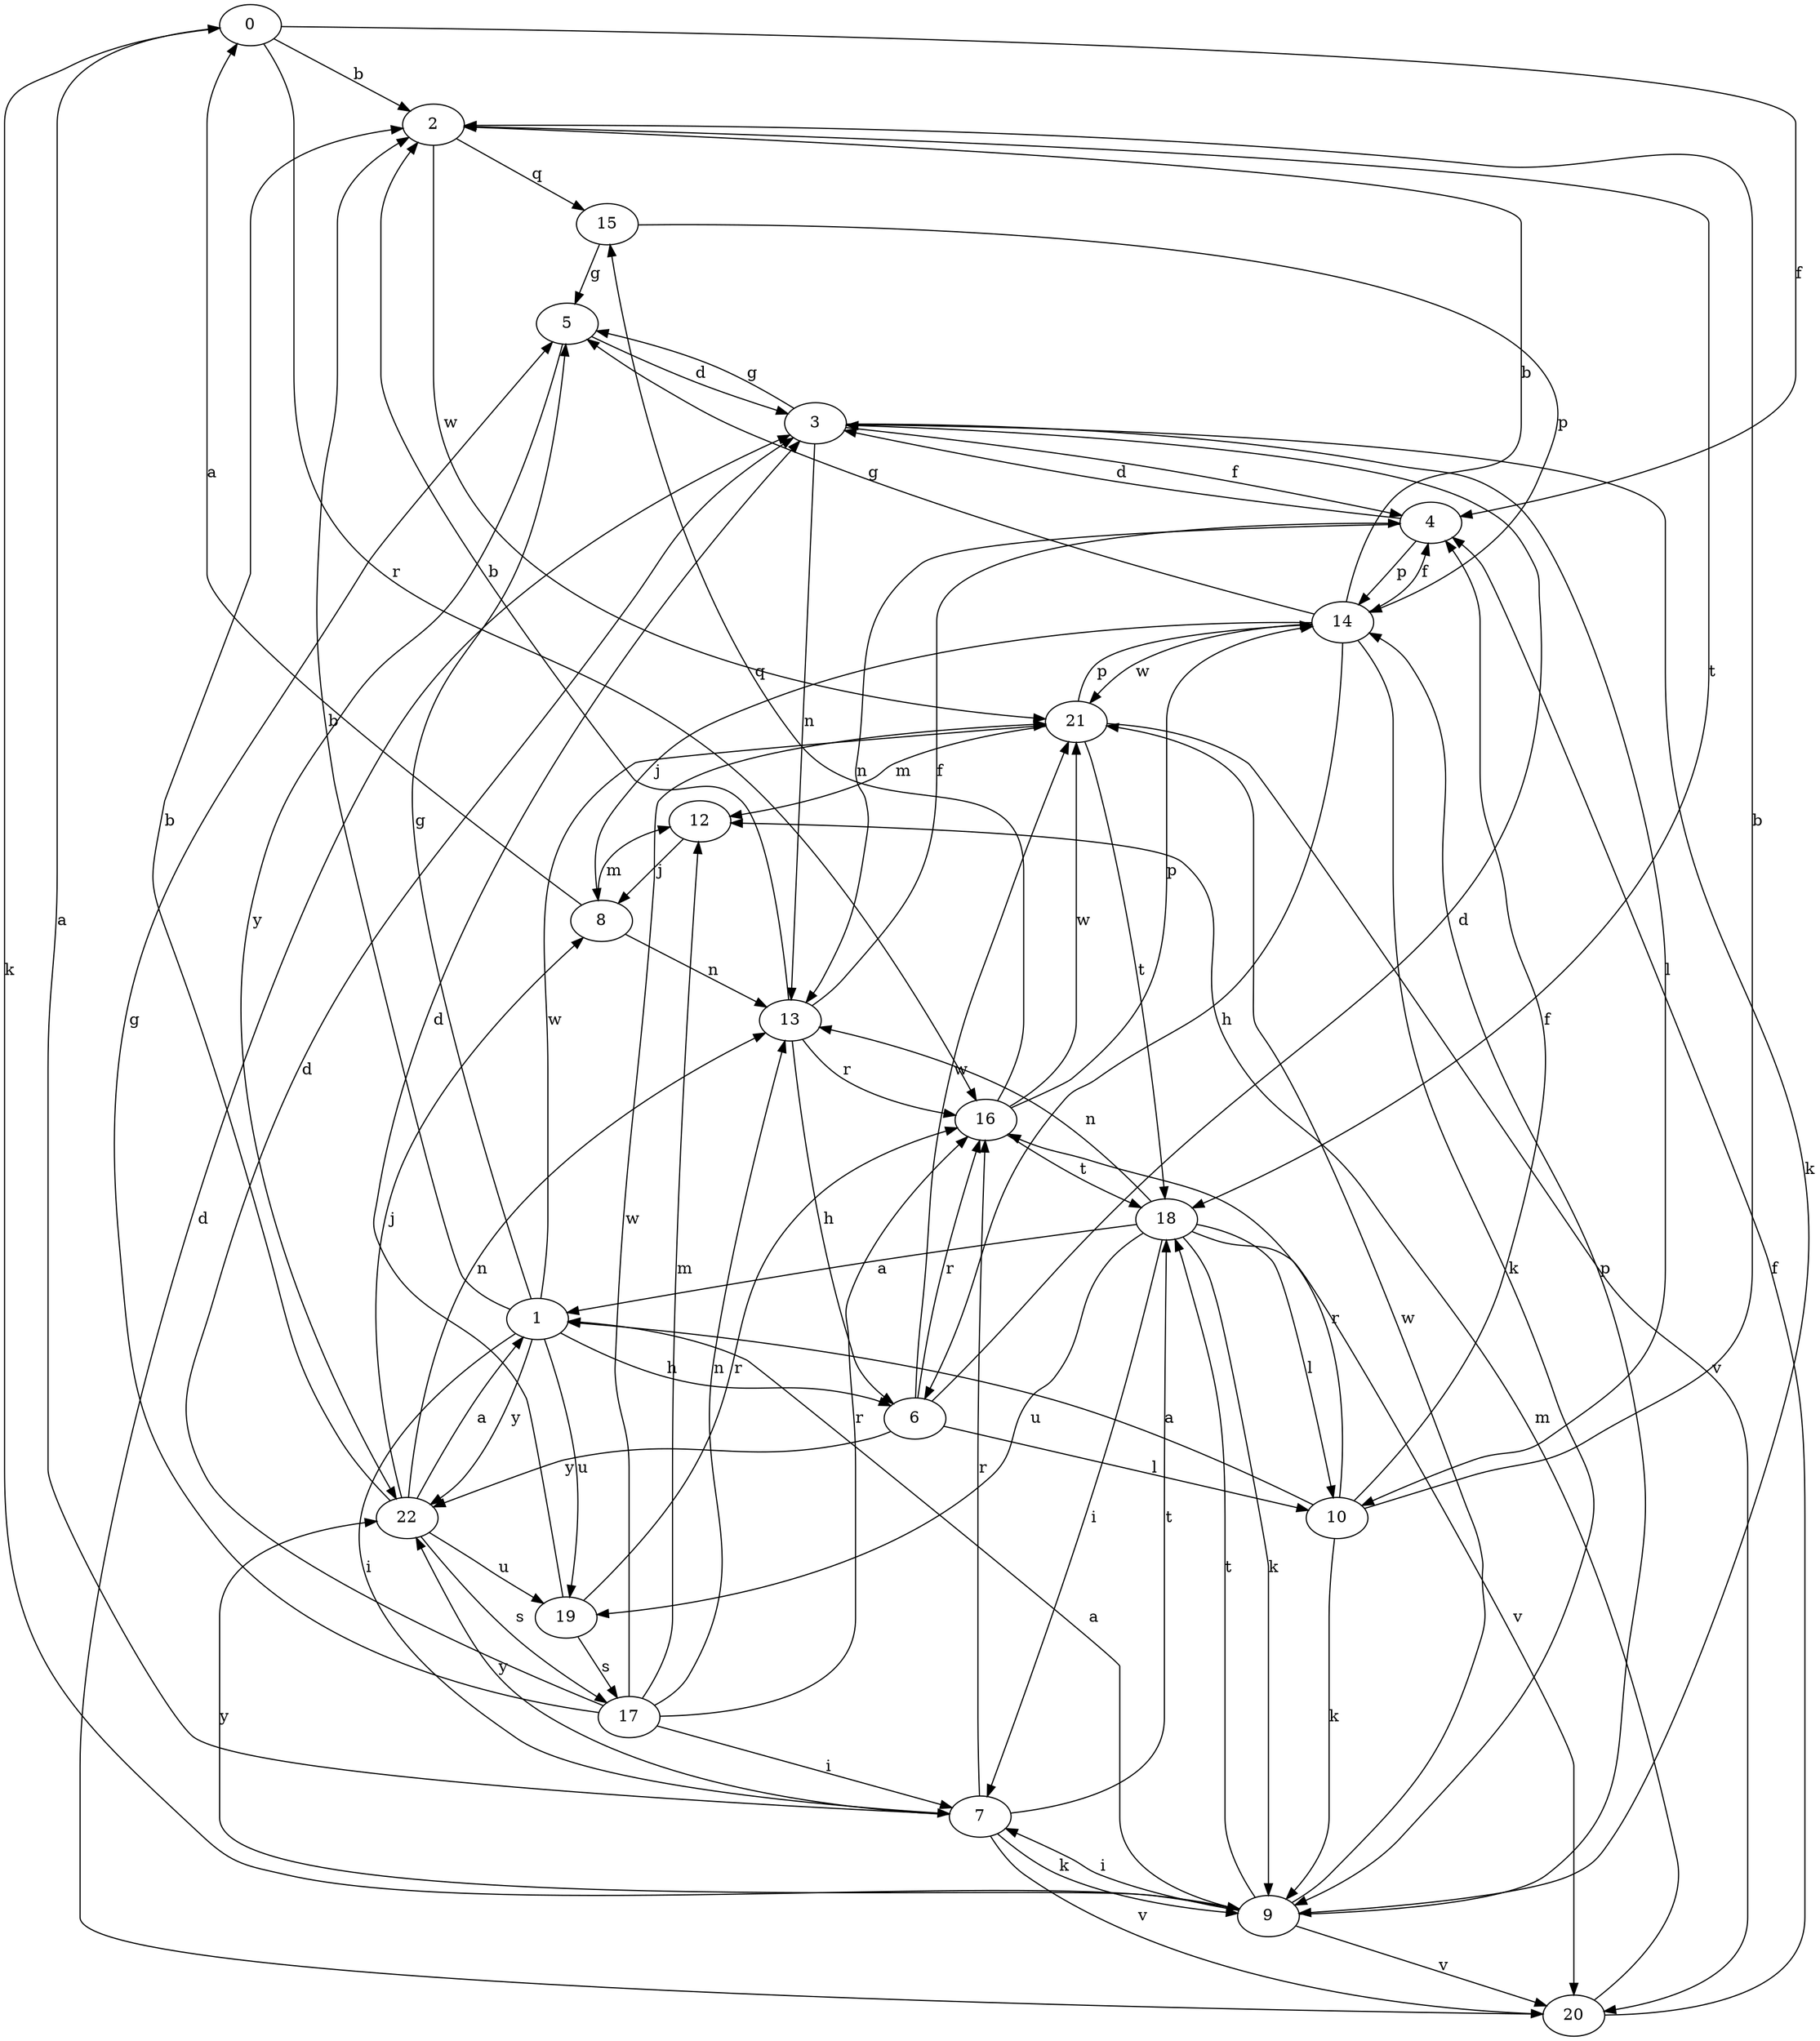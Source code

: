 strict digraph  {
0;
1;
2;
3;
4;
5;
6;
7;
8;
9;
10;
12;
13;
14;
15;
16;
17;
18;
19;
20;
21;
22;
0 -> 2  [label=b];
0 -> 4  [label=f];
0 -> 9  [label=k];
0 -> 16  [label=r];
1 -> 2  [label=b];
1 -> 5  [label=g];
1 -> 6  [label=h];
1 -> 7  [label=i];
1 -> 19  [label=u];
1 -> 21  [label=w];
1 -> 22  [label=y];
2 -> 15  [label=q];
2 -> 18  [label=t];
2 -> 21  [label=w];
3 -> 4  [label=f];
3 -> 5  [label=g];
3 -> 9  [label=k];
3 -> 10  [label=l];
3 -> 13  [label=n];
4 -> 3  [label=d];
4 -> 13  [label=n];
4 -> 14  [label=p];
5 -> 3  [label=d];
5 -> 22  [label=y];
6 -> 3  [label=d];
6 -> 10  [label=l];
6 -> 16  [label=r];
6 -> 21  [label=w];
6 -> 22  [label=y];
7 -> 0  [label=a];
7 -> 9  [label=k];
7 -> 16  [label=r];
7 -> 18  [label=t];
7 -> 20  [label=v];
7 -> 22  [label=y];
8 -> 0  [label=a];
8 -> 12  [label=m];
8 -> 13  [label=n];
9 -> 1  [label=a];
9 -> 7  [label=i];
9 -> 14  [label=p];
9 -> 18  [label=t];
9 -> 20  [label=v];
9 -> 21  [label=w];
9 -> 22  [label=y];
10 -> 1  [label=a];
10 -> 2  [label=b];
10 -> 4  [label=f];
10 -> 9  [label=k];
10 -> 16  [label=r];
12 -> 8  [label=j];
13 -> 2  [label=b];
13 -> 4  [label=f];
13 -> 6  [label=h];
13 -> 16  [label=r];
14 -> 2  [label=b];
14 -> 4  [label=f];
14 -> 5  [label=g];
14 -> 6  [label=h];
14 -> 8  [label=j];
14 -> 9  [label=k];
14 -> 21  [label=w];
15 -> 5  [label=g];
15 -> 14  [label=p];
16 -> 14  [label=p];
16 -> 15  [label=q];
16 -> 18  [label=t];
16 -> 21  [label=w];
17 -> 3  [label=d];
17 -> 5  [label=g];
17 -> 7  [label=i];
17 -> 12  [label=m];
17 -> 13  [label=n];
17 -> 16  [label=r];
17 -> 21  [label=w];
18 -> 1  [label=a];
18 -> 7  [label=i];
18 -> 9  [label=k];
18 -> 10  [label=l];
18 -> 13  [label=n];
18 -> 19  [label=u];
18 -> 20  [label=v];
19 -> 3  [label=d];
19 -> 16  [label=r];
19 -> 17  [label=s];
20 -> 3  [label=d];
20 -> 4  [label=f];
20 -> 12  [label=m];
21 -> 12  [label=m];
21 -> 14  [label=p];
21 -> 18  [label=t];
21 -> 20  [label=v];
22 -> 1  [label=a];
22 -> 2  [label=b];
22 -> 8  [label=j];
22 -> 13  [label=n];
22 -> 17  [label=s];
22 -> 19  [label=u];
}
